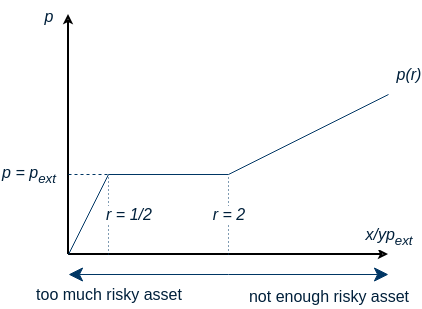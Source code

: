 <mxfile version="20.8.16" type="device"><diagram name="Page-1" id="jmcNVn_UYAwLVa8yi1gb"><mxGraphModel dx="724" dy="575" grid="1" gridSize="10" guides="1" tooltips="1" connect="1" arrows="1" fold="1" page="1" pageScale="1" pageWidth="600" pageHeight="600" math="0" shadow="0"><root><mxCell id="0"/><mxCell id="1" parent="0"/><mxCell id="-wMFFax8crdRPK3C1xB1-1" value="&lt;font style=&quot;font-size: 8px;&quot;&gt;&lt;i&gt;x/yp&lt;/i&gt;&lt;sub style=&quot;font-style: italic;&quot;&gt;ext&lt;/sub&gt;&lt;/font&gt;" style="endArrow=classic;html=1;rounded=0;endFill=0;endSize=2;fontColor=#00203B;strokeColor=#000000;" edge="1" parent="1"><mxGeometry x="1" y="10" width="50" height="50" relative="1" as="geometry"><mxPoint x="200" y="320" as="sourcePoint"/><mxPoint x="360" y="320" as="targetPoint"/><mxPoint as="offset"/></mxGeometry></mxCell><mxCell id="-wMFFax8crdRPK3C1xB1-2" value="&lt;i&gt;&lt;font style=&quot;font-size: 8px;&quot;&gt;p&lt;/font&gt;&lt;/i&gt;" style="endArrow=classic;html=1;rounded=0;endFill=0;endSize=2;fontColor=#00203B;strokeColor=#000000;" edge="1" parent="1"><mxGeometry x="1" y="10" width="50" height="50" relative="1" as="geometry"><mxPoint x="200" y="320" as="sourcePoint"/><mxPoint x="200" y="200" as="targetPoint"/><mxPoint as="offset"/></mxGeometry></mxCell><mxCell id="-wMFFax8crdRPK3C1xB1-5" value="&lt;font style=&quot;font-size: 8px;&quot;&gt;not enough risky asset&lt;/font&gt;" style="endArrow=classic;html=1;rounded=0;strokeWidth=0.5;fontColor=#00203B;strokeColor=#003664;" edge="1" parent="1"><mxGeometry x="0.25" y="-10" width="50" height="50" relative="1" as="geometry"><mxPoint x="280" y="330" as="sourcePoint"/><mxPoint x="360" y="330" as="targetPoint"/><mxPoint as="offset"/></mxGeometry></mxCell><mxCell id="-wMFFax8crdRPK3C1xB1-6" value="too much risky asset" style="endArrow=classic;html=1;rounded=0;strokeWidth=0.5;fontSize=8;fontColor=#00203B;strokeColor=#003664;" edge="1" parent="1"><mxGeometry x="0.5" y="10" width="50" height="50" relative="1" as="geometry"><mxPoint x="280" y="330" as="sourcePoint"/><mxPoint x="200" y="330" as="targetPoint"/><mxPoint as="offset"/></mxGeometry></mxCell><mxCell id="-wMFFax8crdRPK3C1xB1-7" value="" style="endArrow=none;html=1;rounded=0;strokeWidth=0.5;fontSize=8;fontColor=#00203B;strokeColor=#003664;" edge="1" parent="1"><mxGeometry width="50" height="50" relative="1" as="geometry"><mxPoint x="200" y="320" as="sourcePoint"/><mxPoint x="220" y="280" as="targetPoint"/></mxGeometry></mxCell><mxCell id="-wMFFax8crdRPK3C1xB1-8" value="" style="endArrow=none;html=1;rounded=0;strokeWidth=0.5;fontSize=8;fontColor=#00203B;strokeColor=#003664;" edge="1" parent="1"><mxGeometry width="50" height="50" relative="1" as="geometry"><mxPoint x="220" y="280" as="sourcePoint"/><mxPoint x="280" y="280" as="targetPoint"/></mxGeometry></mxCell><mxCell id="-wMFFax8crdRPK3C1xB1-9" value="&lt;i&gt;p(r)&lt;/i&gt;" style="endArrow=none;html=1;rounded=0;strokeWidth=0.5;fontSize=8;fontColor=#00203B;strokeColor=#003664;" edge="1" parent="1"><mxGeometry x="1" y="14" width="50" height="50" relative="1" as="geometry"><mxPoint x="280" y="280" as="sourcePoint"/><mxPoint x="360" y="240" as="targetPoint"/><mxPoint x="16" y="3" as="offset"/></mxGeometry></mxCell><mxCell id="-wMFFax8crdRPK3C1xB1-10" value="&lt;i&gt;r = 2&lt;/i&gt;" style="endArrow=none;dashed=1;html=1;dashPattern=1 3;strokeWidth=0.5;rounded=0;fontSize=8;fontColor=#00203B;strokeColor=#003664;" edge="1" parent="1"><mxGeometry width="50" height="50" relative="1" as="geometry"><mxPoint x="280" y="320" as="sourcePoint"/><mxPoint x="280" y="280" as="targetPoint"/></mxGeometry></mxCell><mxCell id="-wMFFax8crdRPK3C1xB1-13" value="&lt;i&gt;r = 1/2&lt;/i&gt;" style="endArrow=none;dashed=1;html=1;dashPattern=1 3;strokeWidth=0.5;rounded=0;fontSize=8;fontColor=#00203B;strokeColor=#003664;" edge="1" parent="1"><mxGeometry y="-10" width="50" height="50" relative="1" as="geometry"><mxPoint x="220" y="320" as="sourcePoint"/><mxPoint x="220" y="280" as="targetPoint"/><mxPoint as="offset"/></mxGeometry></mxCell><mxCell id="-wMFFax8crdRPK3C1xB1-14" value="&lt;i&gt;p = p&lt;sub&gt;ext&lt;/sub&gt;&lt;/i&gt;" style="endArrow=none;dashed=1;html=1;rounded=0;strokeWidth=0.5;fontSize=8;fontColor=#00203B;strokeColor=#003664;" edge="1" parent="1"><mxGeometry x="-1" y="-20" width="50" height="50" relative="1" as="geometry"><mxPoint x="200" y="280" as="sourcePoint"/><mxPoint x="220" y="280" as="targetPoint"/><mxPoint x="-20" y="-20" as="offset"/></mxGeometry></mxCell></root></mxGraphModel></diagram></mxfile>